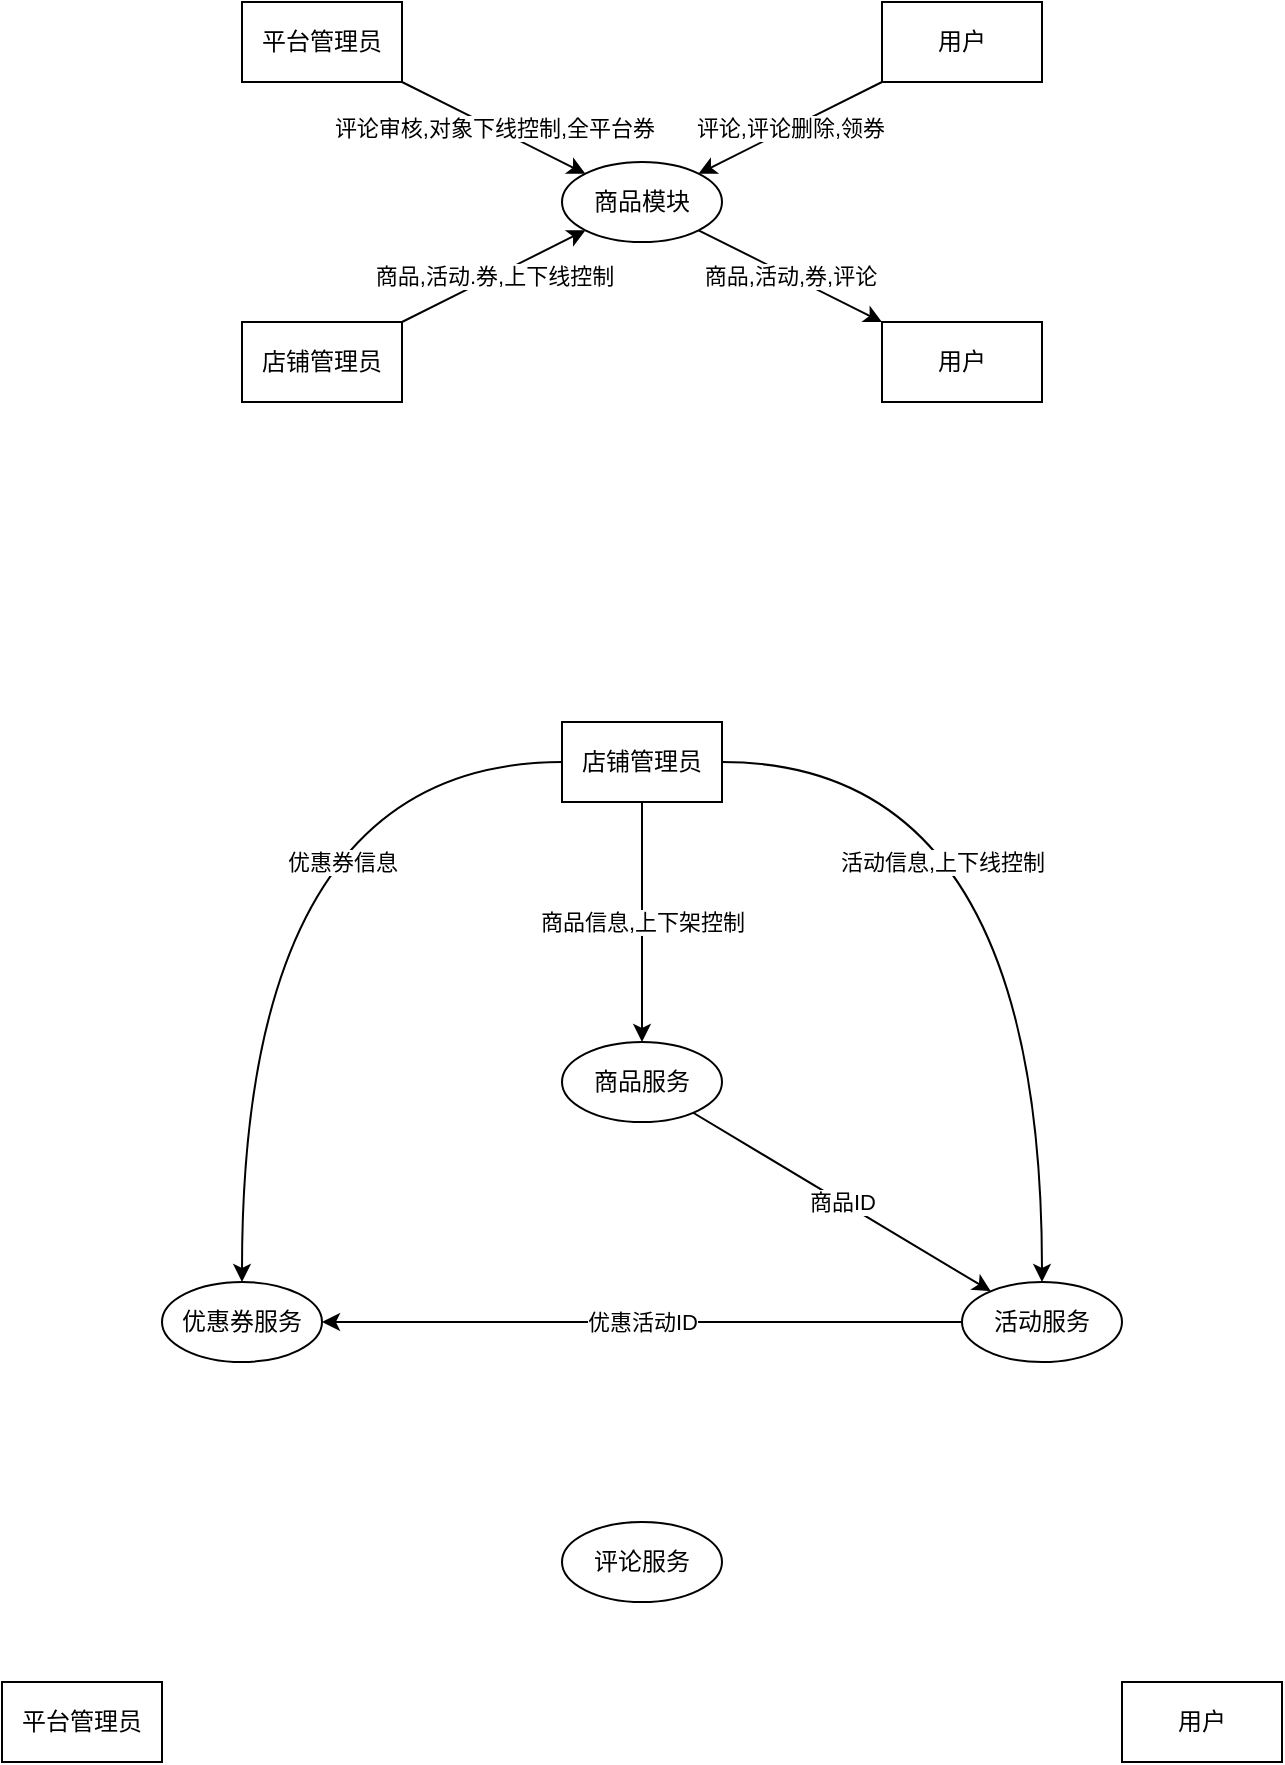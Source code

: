 <mxfile version="13.8.2" type="github">
  <diagram id="tlwxFYN7nEPO611R5yER" name="Page-1">
    <mxGraphModel dx="1114" dy="786" grid="1" gridSize="10" guides="1" tooltips="1" connect="1" arrows="1" fold="1" page="1" pageScale="1" pageWidth="850" pageHeight="1100" math="0" shadow="0">
      <root>
        <mxCell id="0" />
        <mxCell id="1" parent="0" />
        <mxCell id="JlzYUt2903bJceBeCsOK-10" value="商品,活动,券,评论" style="edgeStyle=none;rounded=0;orthogonalLoop=1;jettySize=auto;html=1;" edge="1" parent="1" source="JlzYUt2903bJceBeCsOK-1" target="JlzYUt2903bJceBeCsOK-9">
          <mxGeometry relative="1" as="geometry" />
        </mxCell>
        <mxCell id="JlzYUt2903bJceBeCsOK-1" value="商品模块" style="ellipse;whiteSpace=wrap;html=1;" vertex="1" parent="1">
          <mxGeometry x="360" y="120" width="80" height="40" as="geometry" />
        </mxCell>
        <mxCell id="JlzYUt2903bJceBeCsOK-8" value="评论,评论删除,领券" style="edgeStyle=none;rounded=0;orthogonalLoop=1;jettySize=auto;html=1;" edge="1" parent="1" source="JlzYUt2903bJceBeCsOK-2" target="JlzYUt2903bJceBeCsOK-1">
          <mxGeometry relative="1" as="geometry" />
        </mxCell>
        <mxCell id="JlzYUt2903bJceBeCsOK-2" value="用户" style="rounded=0;whiteSpace=wrap;html=1;" vertex="1" parent="1">
          <mxGeometry x="520" y="40" width="80" height="40" as="geometry" />
        </mxCell>
        <mxCell id="JlzYUt2903bJceBeCsOK-6" value="评论审核,对象下线控制,全平台券" style="rounded=0;orthogonalLoop=1;jettySize=auto;html=1;" edge="1" parent="1" source="JlzYUt2903bJceBeCsOK-4" target="JlzYUt2903bJceBeCsOK-1">
          <mxGeometry relative="1" as="geometry" />
        </mxCell>
        <mxCell id="JlzYUt2903bJceBeCsOK-4" value="平台管理员" style="rounded=0;whiteSpace=wrap;html=1;" vertex="1" parent="1">
          <mxGeometry x="200" y="40" width="80" height="40" as="geometry" />
        </mxCell>
        <mxCell id="JlzYUt2903bJceBeCsOK-7" value="商品,活动.券,上下线控制" style="edgeStyle=none;rounded=0;orthogonalLoop=1;jettySize=auto;html=1;" edge="1" parent="1" source="JlzYUt2903bJceBeCsOK-5" target="JlzYUt2903bJceBeCsOK-1">
          <mxGeometry relative="1" as="geometry" />
        </mxCell>
        <mxCell id="JlzYUt2903bJceBeCsOK-5" value="店铺管理员" style="rounded=0;whiteSpace=wrap;html=1;" vertex="1" parent="1">
          <mxGeometry x="200" y="200" width="80" height="40" as="geometry" />
        </mxCell>
        <mxCell id="JlzYUt2903bJceBeCsOK-9" value="用户" style="rounded=0;whiteSpace=wrap;html=1;" vertex="1" parent="1">
          <mxGeometry x="520" y="200" width="80" height="40" as="geometry" />
        </mxCell>
        <mxCell id="JlzYUt2903bJceBeCsOK-22" value="商品ID" style="rounded=0;orthogonalLoop=1;jettySize=auto;html=1;" edge="1" parent="1" source="JlzYUt2903bJceBeCsOK-11" target="JlzYUt2903bJceBeCsOK-13">
          <mxGeometry relative="1" as="geometry" />
        </mxCell>
        <mxCell id="JlzYUt2903bJceBeCsOK-11" value="商品服务" style="ellipse;whiteSpace=wrap;html=1;" vertex="1" parent="1">
          <mxGeometry x="360" y="560" width="80" height="40" as="geometry" />
        </mxCell>
        <mxCell id="JlzYUt2903bJceBeCsOK-12" value="评论服务" style="ellipse;whiteSpace=wrap;html=1;" vertex="1" parent="1">
          <mxGeometry x="360" y="800" width="80" height="40" as="geometry" />
        </mxCell>
        <mxCell id="JlzYUt2903bJceBeCsOK-23" value="优惠活动ID" style="edgeStyle=none;rounded=0;orthogonalLoop=1;jettySize=auto;html=1;" edge="1" parent="1" source="JlzYUt2903bJceBeCsOK-13" target="JlzYUt2903bJceBeCsOK-14">
          <mxGeometry relative="1" as="geometry" />
        </mxCell>
        <mxCell id="JlzYUt2903bJceBeCsOK-13" value="活动服务" style="ellipse;whiteSpace=wrap;html=1;" vertex="1" parent="1">
          <mxGeometry x="560" y="680" width="80" height="40" as="geometry" />
        </mxCell>
        <mxCell id="JlzYUt2903bJceBeCsOK-14" value="优惠券服务" style="ellipse;whiteSpace=wrap;html=1;" vertex="1" parent="1">
          <mxGeometry x="160" y="680" width="80" height="40" as="geometry" />
        </mxCell>
        <mxCell id="JlzYUt2903bJceBeCsOK-15" value="用户" style="rounded=0;whiteSpace=wrap;html=1;" vertex="1" parent="1">
          <mxGeometry x="640" y="880" width="80" height="40" as="geometry" />
        </mxCell>
        <mxCell id="JlzYUt2903bJceBeCsOK-18" value="商品信息,上下架控制" style="edgeStyle=orthogonalEdgeStyle;rounded=0;orthogonalLoop=1;jettySize=auto;html=1;curved=1;" edge="1" parent="1" source="JlzYUt2903bJceBeCsOK-16" target="JlzYUt2903bJceBeCsOK-11">
          <mxGeometry relative="1" as="geometry">
            <Array as="points">
              <mxPoint x="400" y="500" />
              <mxPoint x="400" y="500" />
            </Array>
          </mxGeometry>
        </mxCell>
        <mxCell id="JlzYUt2903bJceBeCsOK-21" value="活动信息,上下线控制" style="edgeStyle=orthogonalEdgeStyle;curved=1;rounded=0;orthogonalLoop=1;jettySize=auto;html=1;" edge="1" parent="1" source="JlzYUt2903bJceBeCsOK-16" target="JlzYUt2903bJceBeCsOK-13">
          <mxGeometry x="-0.476" y="-50" relative="1" as="geometry">
            <mxPoint as="offset" />
          </mxGeometry>
        </mxCell>
        <mxCell id="JlzYUt2903bJceBeCsOK-24" value="优惠券信息" style="edgeStyle=orthogonalEdgeStyle;rounded=0;orthogonalLoop=1;jettySize=auto;html=1;curved=1;" edge="1" parent="1" source="JlzYUt2903bJceBeCsOK-16" target="JlzYUt2903bJceBeCsOK-14">
          <mxGeometry x="-0.476" y="50" relative="1" as="geometry">
            <mxPoint as="offset" />
          </mxGeometry>
        </mxCell>
        <mxCell id="JlzYUt2903bJceBeCsOK-16" value="店铺管理员" style="rounded=0;whiteSpace=wrap;html=1;" vertex="1" parent="1">
          <mxGeometry x="360" y="400" width="80" height="40" as="geometry" />
        </mxCell>
        <mxCell id="JlzYUt2903bJceBeCsOK-17" value="平台管理员" style="rounded=0;whiteSpace=wrap;html=1;" vertex="1" parent="1">
          <mxGeometry x="80" y="880" width="80" height="40" as="geometry" />
        </mxCell>
      </root>
    </mxGraphModel>
  </diagram>
</mxfile>
